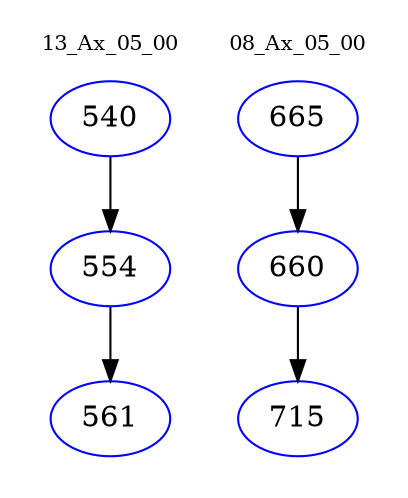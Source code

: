 digraph{
subgraph cluster_0 {
color = white
label = "13_Ax_05_00";
fontsize=10;
T0_540 [label="540", color="blue"]
T0_540 -> T0_554 [color="black"]
T0_554 [label="554", color="blue"]
T0_554 -> T0_561 [color="black"]
T0_561 [label="561", color="blue"]
}
subgraph cluster_1 {
color = white
label = "08_Ax_05_00";
fontsize=10;
T1_665 [label="665", color="blue"]
T1_665 -> T1_660 [color="black"]
T1_660 [label="660", color="blue"]
T1_660 -> T1_715 [color="black"]
T1_715 [label="715", color="blue"]
}
}
